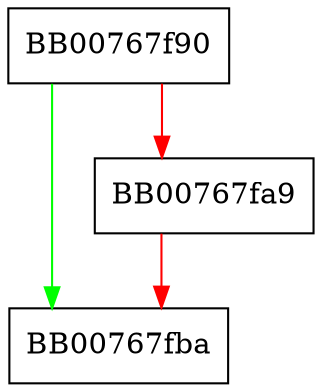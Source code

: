 digraph aria_gcm_cleanup {
  node [shape="box"];
  graph [splines=ortho];
  BB00767f90 -> BB00767fba [color="green"];
  BB00767f90 -> BB00767fa9 [color="red"];
  BB00767fa9 -> BB00767fba [color="red"];
}